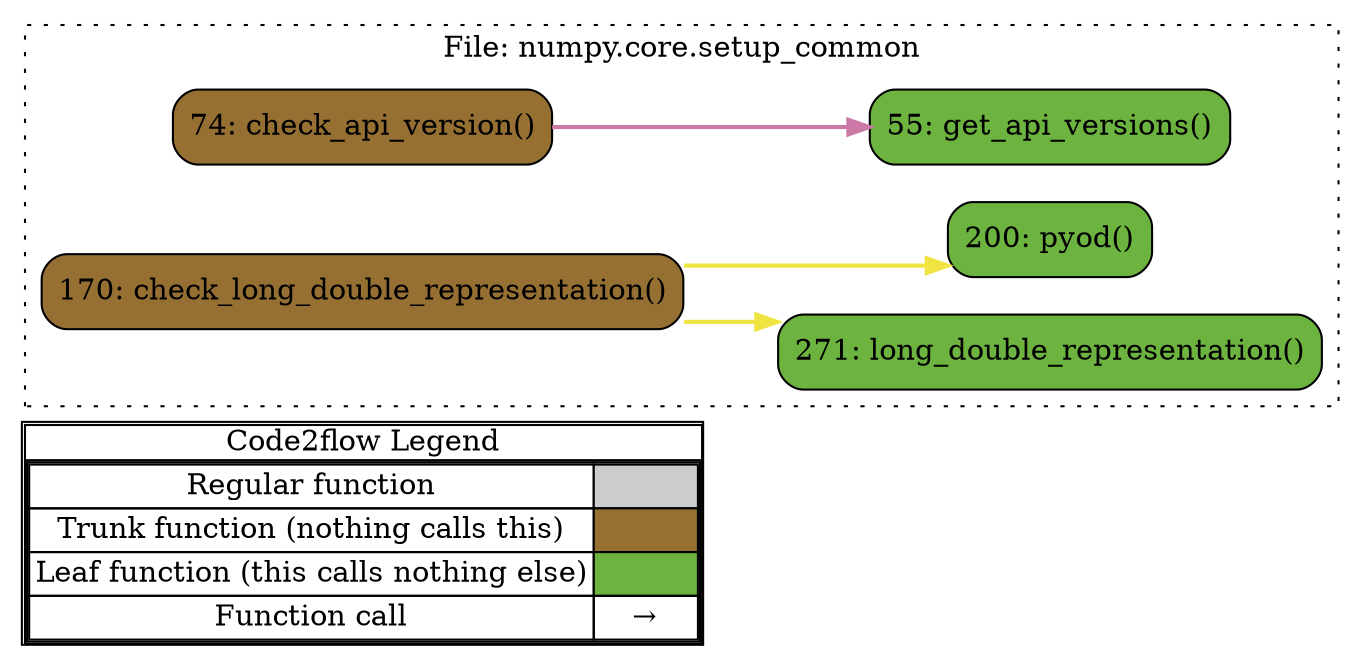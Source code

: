 digraph G {
concentrate=true;
splines="ortho";
rankdir="LR";
subgraph legend{
    rank = min;
    label = "legend";
    Legend [shape=none, margin=0, label = <
        <table cellspacing="0" cellpadding="0" border="1"><tr><td>Code2flow Legend</td></tr><tr><td>
        <table cellspacing="0">
        <tr><td>Regular function</td><td width="50px" bgcolor='#cccccc'></td></tr>
        <tr><td>Trunk function (nothing calls this)</td><td bgcolor='#966F33'></td></tr>
        <tr><td>Leaf function (this calls nothing else)</td><td bgcolor='#6db33f'></td></tr>
        <tr><td>Function call</td><td><font color='black'>&#8594;</font></td></tr>
        </table></td></tr></table>
        >];
}node_3c7e95d7 [label="74: check_api_version()" name="numpy.core.setup_common::check_api_version" shape="rect" style="rounded,filled" fillcolor="#966F33" ];
node_aae7189c [label="170: check_long_double_representation()" name="numpy.core.setup_common::check_long_double_representation" shape="rect" style="rounded,filled" fillcolor="#966F33" ];
node_04ee9c2e [label="55: get_api_versions()" name="numpy.core.setup_common::get_api_versions" shape="rect" style="rounded,filled" fillcolor="#6db33f" ];
node_995d770e [label="271: long_double_representation()" name="numpy.core.setup_common::long_double_representation" shape="rect" style="rounded,filled" fillcolor="#6db33f" ];
node_47861720 [label="200: pyod()" name="numpy.core.setup_common::pyod" shape="rect" style="rounded,filled" fillcolor="#6db33f" ];
node_3c7e95d7 -> node_04ee9c2e [color="#CC79A7" penwidth="2"];
node_aae7189c -> node_995d770e [color="#F0E442" penwidth="2"];
node_aae7189c -> node_47861720 [color="#F0E442" penwidth="2"];
subgraph cluster_4d8e98ad {
    node_04ee9c2e node_3c7e95d7 node_aae7189c node_47861720 node_995d770e;
    label="File: numpy.core.setup_common";
    name="numpy.core.setup_common";
    style="filled";
    graph[style=dotted];
};
}
